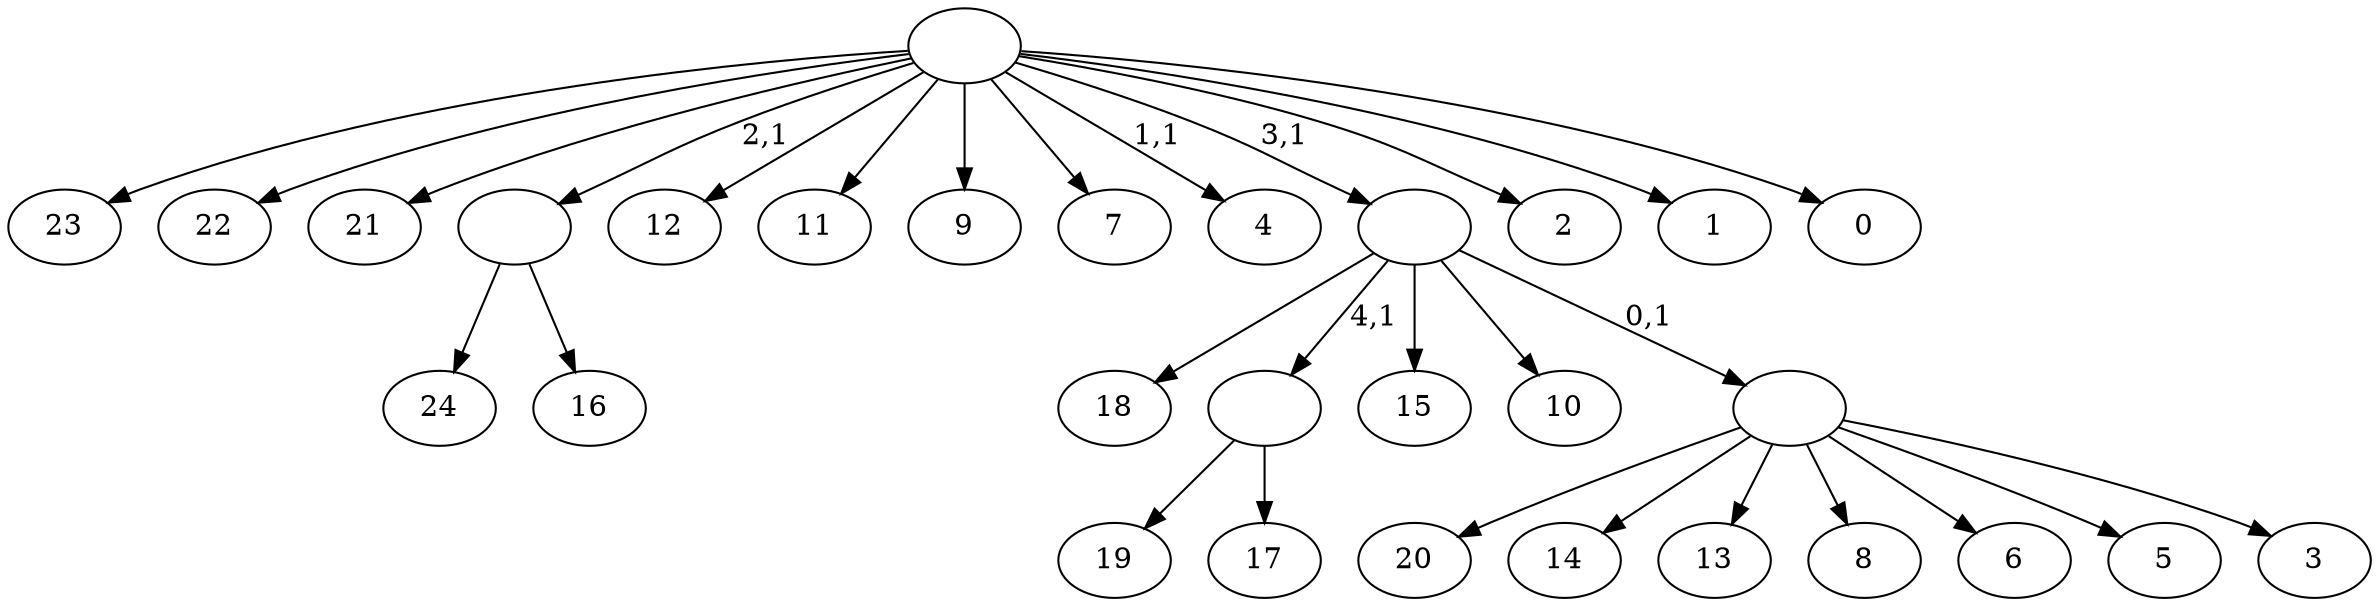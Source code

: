 digraph T {
	30 [label="24"]
	29 [label="23"]
	28 [label="22"]
	27 [label="21"]
	26 [label="20"]
	25 [label="19"]
	24 [label="18"]
	23 [label="17"]
	22 [label=""]
	21 [label="16"]
	20 [label=""]
	19 [label="15"]
	18 [label="14"]
	17 [label="13"]
	16 [label="12"]
	15 [label="11"]
	14 [label="10"]
	13 [label="9"]
	12 [label="8"]
	11 [label="7"]
	10 [label="6"]
	9 [label="5"]
	8 [label="4"]
	6 [label="3"]
	5 [label=""]
	4 [label=""]
	3 [label="2"]
	2 [label="1"]
	1 [label="0"]
	0 [label=""]
	22 -> 25 [label=""]
	22 -> 23 [label=""]
	20 -> 30 [label=""]
	20 -> 21 [label=""]
	5 -> 26 [label=""]
	5 -> 18 [label=""]
	5 -> 17 [label=""]
	5 -> 12 [label=""]
	5 -> 10 [label=""]
	5 -> 9 [label=""]
	5 -> 6 [label=""]
	4 -> 24 [label=""]
	4 -> 22 [label="4,1"]
	4 -> 19 [label=""]
	4 -> 14 [label=""]
	4 -> 5 [label="0,1"]
	0 -> 8 [label="1,1"]
	0 -> 29 [label=""]
	0 -> 28 [label=""]
	0 -> 27 [label=""]
	0 -> 20 [label="2,1"]
	0 -> 16 [label=""]
	0 -> 15 [label=""]
	0 -> 13 [label=""]
	0 -> 11 [label=""]
	0 -> 4 [label="3,1"]
	0 -> 3 [label=""]
	0 -> 2 [label=""]
	0 -> 1 [label=""]
}
